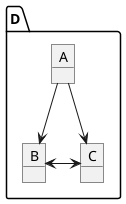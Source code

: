 @startuml
  package D{
    object A
    object B
    object C
    A --> B
    A --> C
    B <-> C
  }
@enduml
